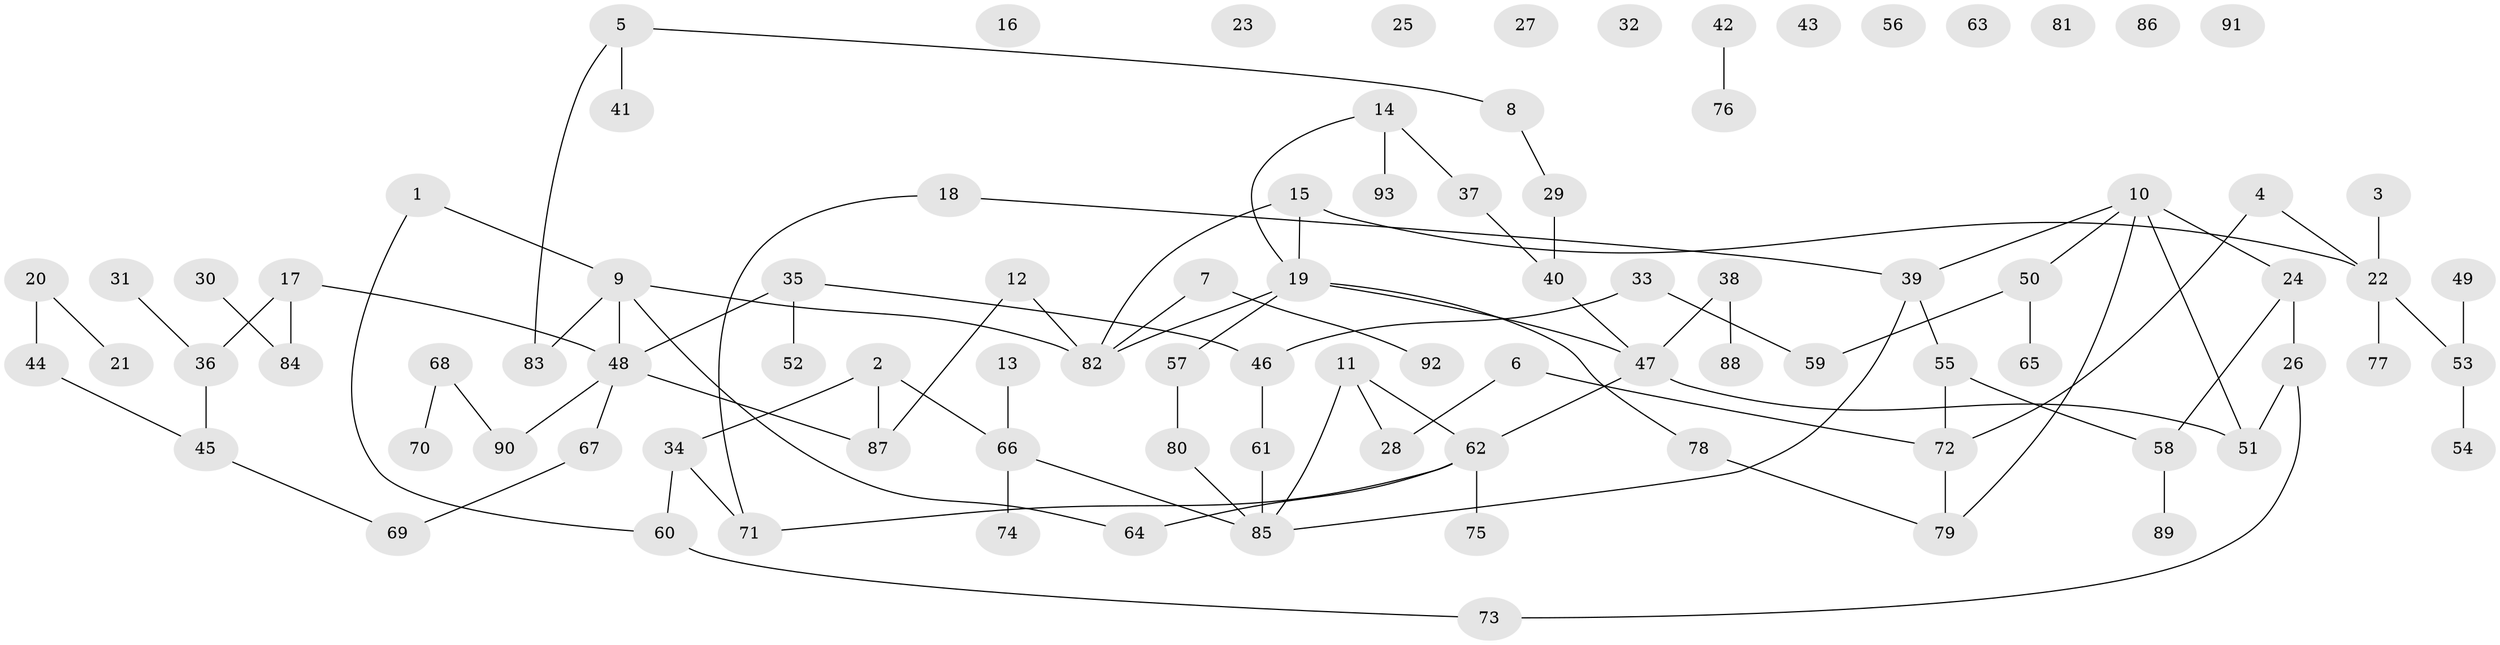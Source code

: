 // Generated by graph-tools (version 1.1) at 2025/33/03/09/25 02:33:49]
// undirected, 93 vertices, 101 edges
graph export_dot {
graph [start="1"]
  node [color=gray90,style=filled];
  1;
  2;
  3;
  4;
  5;
  6;
  7;
  8;
  9;
  10;
  11;
  12;
  13;
  14;
  15;
  16;
  17;
  18;
  19;
  20;
  21;
  22;
  23;
  24;
  25;
  26;
  27;
  28;
  29;
  30;
  31;
  32;
  33;
  34;
  35;
  36;
  37;
  38;
  39;
  40;
  41;
  42;
  43;
  44;
  45;
  46;
  47;
  48;
  49;
  50;
  51;
  52;
  53;
  54;
  55;
  56;
  57;
  58;
  59;
  60;
  61;
  62;
  63;
  64;
  65;
  66;
  67;
  68;
  69;
  70;
  71;
  72;
  73;
  74;
  75;
  76;
  77;
  78;
  79;
  80;
  81;
  82;
  83;
  84;
  85;
  86;
  87;
  88;
  89;
  90;
  91;
  92;
  93;
  1 -- 9;
  1 -- 60;
  2 -- 34;
  2 -- 66;
  2 -- 87;
  3 -- 22;
  4 -- 22;
  4 -- 72;
  5 -- 8;
  5 -- 41;
  5 -- 83;
  6 -- 28;
  6 -- 72;
  7 -- 82;
  7 -- 92;
  8 -- 29;
  9 -- 48;
  9 -- 64;
  9 -- 82;
  9 -- 83;
  10 -- 24;
  10 -- 39;
  10 -- 50;
  10 -- 51;
  10 -- 79;
  11 -- 28;
  11 -- 62;
  11 -- 85;
  12 -- 82;
  12 -- 87;
  13 -- 66;
  14 -- 19;
  14 -- 37;
  14 -- 93;
  15 -- 19;
  15 -- 22;
  15 -- 82;
  17 -- 36;
  17 -- 48;
  17 -- 84;
  18 -- 39;
  18 -- 71;
  19 -- 47;
  19 -- 57;
  19 -- 78;
  19 -- 82;
  20 -- 21;
  20 -- 44;
  22 -- 53;
  22 -- 77;
  24 -- 26;
  24 -- 58;
  26 -- 51;
  26 -- 73;
  29 -- 40;
  30 -- 84;
  31 -- 36;
  33 -- 46;
  33 -- 59;
  34 -- 60;
  34 -- 71;
  35 -- 46;
  35 -- 48;
  35 -- 52;
  36 -- 45;
  37 -- 40;
  38 -- 47;
  38 -- 88;
  39 -- 55;
  39 -- 85;
  40 -- 47;
  42 -- 76;
  44 -- 45;
  45 -- 69;
  46 -- 61;
  47 -- 51;
  47 -- 62;
  48 -- 67;
  48 -- 87;
  48 -- 90;
  49 -- 53;
  50 -- 59;
  50 -- 65;
  53 -- 54;
  55 -- 58;
  55 -- 72;
  57 -- 80;
  58 -- 89;
  60 -- 73;
  61 -- 85;
  62 -- 64;
  62 -- 71;
  62 -- 75;
  66 -- 74;
  66 -- 85;
  67 -- 69;
  68 -- 70;
  68 -- 90;
  72 -- 79;
  78 -- 79;
  80 -- 85;
}

